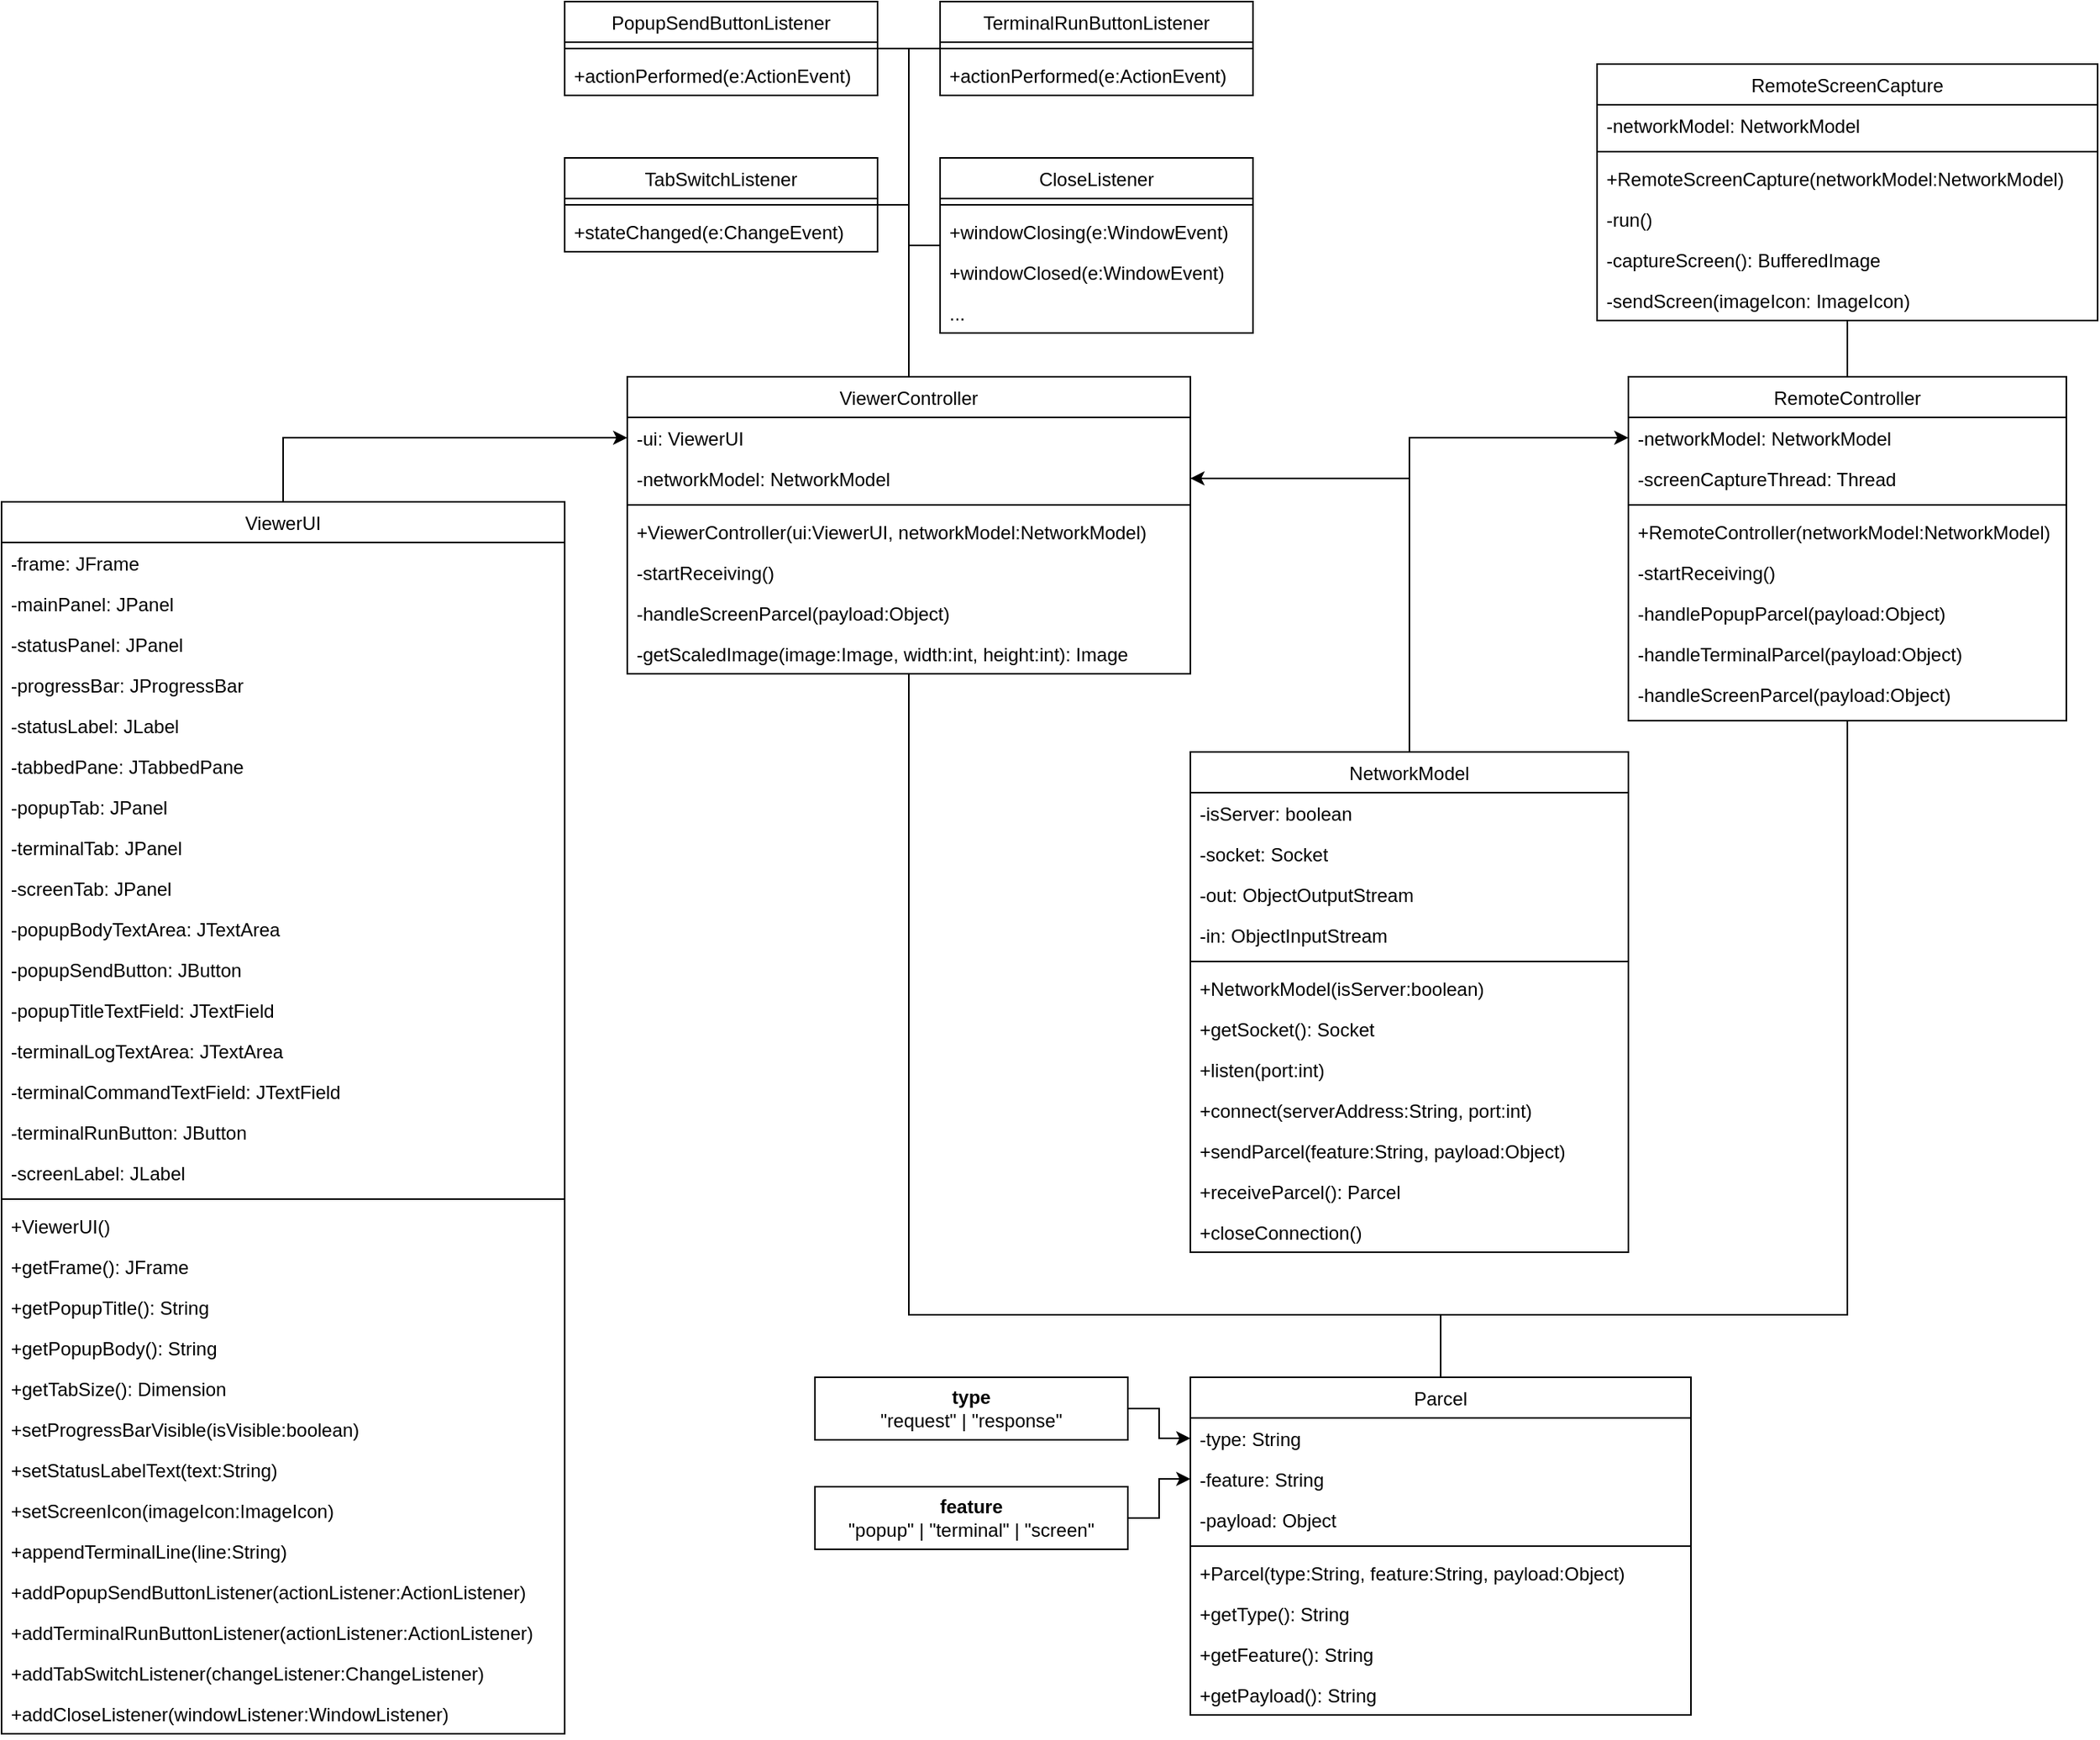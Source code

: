 <mxfile version="14.6.9" type="github">
  <diagram id="C5RBs43oDa-KdzZeNtuy" name="Page-1">
    <mxGraphModel dx="2274" dy="1164" grid="1" gridSize="10" guides="1" tooltips="1" connect="1" arrows="1" fold="1" page="1" pageScale="1" pageWidth="827" pageHeight="1169" math="0" shadow="0">
      <root>
        <mxCell id="WIyWlLk6GJQsqaUBKTNV-0" />
        <mxCell id="WIyWlLk6GJQsqaUBKTNV-1" parent="WIyWlLk6GJQsqaUBKTNV-0" />
        <mxCell id="zkfFHV4jXpPFQw0GAbJ--6" value="ViewerController" style="swimlane;fontStyle=0;align=center;verticalAlign=top;childLayout=stackLayout;horizontal=1;startSize=26;horizontalStack=0;resizeParent=1;resizeLast=0;collapsible=1;marginBottom=0;rounded=0;shadow=0;strokeWidth=1;" parent="WIyWlLk6GJQsqaUBKTNV-1" vertex="1">
          <mxGeometry x="560" y="280" width="360" height="190" as="geometry">
            <mxRectangle x="130" y="380" width="160" height="26" as="alternateBounds" />
          </mxGeometry>
        </mxCell>
        <mxCell id="zkfFHV4jXpPFQw0GAbJ--7" value="-ui: ViewerUI" style="text;align=left;verticalAlign=top;spacingLeft=4;spacingRight=4;overflow=hidden;rotatable=0;points=[[0,0.5],[1,0.5]];portConstraint=eastwest;" parent="zkfFHV4jXpPFQw0GAbJ--6" vertex="1">
          <mxGeometry y="26" width="360" height="26" as="geometry" />
        </mxCell>
        <mxCell id="dNCoPpljspCmO0jirHVW-16" value="-networkModel: NetworkModel" style="text;align=left;verticalAlign=top;spacingLeft=4;spacingRight=4;overflow=hidden;rotatable=0;points=[[0,0.5],[1,0.5]];portConstraint=eastwest;rounded=0;shadow=0;html=0;" vertex="1" parent="zkfFHV4jXpPFQw0GAbJ--6">
          <mxGeometry y="52" width="360" height="26" as="geometry" />
        </mxCell>
        <mxCell id="zkfFHV4jXpPFQw0GAbJ--9" value="" style="line;html=1;strokeWidth=1;align=left;verticalAlign=middle;spacingTop=-1;spacingLeft=3;spacingRight=3;rotatable=0;labelPosition=right;points=[];portConstraint=eastwest;" parent="zkfFHV4jXpPFQw0GAbJ--6" vertex="1">
          <mxGeometry y="78" width="360" height="8" as="geometry" />
        </mxCell>
        <mxCell id="zkfFHV4jXpPFQw0GAbJ--11" value="+ViewerController(ui:ViewerUI, networkModel:NetworkModel)" style="text;align=left;verticalAlign=top;spacingLeft=4;spacingRight=4;overflow=hidden;rotatable=0;points=[[0,0.5],[1,0.5]];portConstraint=eastwest;" parent="zkfFHV4jXpPFQw0GAbJ--6" vertex="1">
          <mxGeometry y="86" width="360" height="26" as="geometry" />
        </mxCell>
        <mxCell id="dNCoPpljspCmO0jirHVW-17" value="-startReceiving()" style="text;align=left;verticalAlign=top;spacingLeft=4;spacingRight=4;overflow=hidden;rotatable=0;points=[[0,0.5],[1,0.5]];portConstraint=eastwest;" vertex="1" parent="zkfFHV4jXpPFQw0GAbJ--6">
          <mxGeometry y="112" width="360" height="26" as="geometry" />
        </mxCell>
        <mxCell id="dNCoPpljspCmO0jirHVW-20" value="-handleScreenParcel(payload:Object)" style="text;align=left;verticalAlign=top;spacingLeft=4;spacingRight=4;overflow=hidden;rotatable=0;points=[[0,0.5],[1,0.5]];portConstraint=eastwest;" vertex="1" parent="zkfFHV4jXpPFQw0GAbJ--6">
          <mxGeometry y="138" width="360" height="26" as="geometry" />
        </mxCell>
        <mxCell id="dNCoPpljspCmO0jirHVW-21" value="-getScaledImage(image:Image, width:int, height:int): Image" style="text;align=left;verticalAlign=top;spacingLeft=4;spacingRight=4;overflow=hidden;rotatable=0;points=[[0,0.5],[1,0.5]];portConstraint=eastwest;" vertex="1" parent="zkfFHV4jXpPFQw0GAbJ--6">
          <mxGeometry y="164" width="360" height="26" as="geometry" />
        </mxCell>
        <mxCell id="RxWASmUCeRKM9Ejxi1X4-29" style="edgeStyle=orthogonalEdgeStyle;rounded=0;orthogonalLoop=1;jettySize=auto;html=1;" parent="WIyWlLk6GJQsqaUBKTNV-1" source="zkfFHV4jXpPFQw0GAbJ--13" target="zkfFHV4jXpPFQw0GAbJ--7" edge="1">
          <mxGeometry relative="1" as="geometry" />
        </mxCell>
        <mxCell id="zkfFHV4jXpPFQw0GAbJ--13" value="ViewerUI" style="swimlane;fontStyle=0;align=center;verticalAlign=top;childLayout=stackLayout;horizontal=1;startSize=26;horizontalStack=0;resizeParent=1;resizeLast=0;collapsible=1;marginBottom=0;rounded=0;shadow=0;strokeWidth=1;" parent="WIyWlLk6GJQsqaUBKTNV-1" vertex="1">
          <mxGeometry x="160" y="360" width="360" height="788" as="geometry">
            <mxRectangle x="340" y="380" width="170" height="26" as="alternateBounds" />
          </mxGeometry>
        </mxCell>
        <mxCell id="zkfFHV4jXpPFQw0GAbJ--14" value="-frame: JFrame" style="text;align=left;verticalAlign=top;spacingLeft=4;spacingRight=4;overflow=hidden;rotatable=0;points=[[0,0.5],[1,0.5]];portConstraint=eastwest;" parent="zkfFHV4jXpPFQw0GAbJ--13" vertex="1">
          <mxGeometry y="26" width="360" height="26" as="geometry" />
        </mxCell>
        <mxCell id="dNCoPpljspCmO0jirHVW-43" value="-mainPanel: JPanel" style="text;align=left;verticalAlign=top;spacingLeft=4;spacingRight=4;overflow=hidden;rotatable=0;points=[[0,0.5],[1,0.5]];portConstraint=eastwest;" vertex="1" parent="zkfFHV4jXpPFQw0GAbJ--13">
          <mxGeometry y="52" width="360" height="26" as="geometry" />
        </mxCell>
        <mxCell id="dNCoPpljspCmO0jirHVW-44" value="-statusPanel: JPanel" style="text;align=left;verticalAlign=top;spacingLeft=4;spacingRight=4;overflow=hidden;rotatable=0;points=[[0,0.5],[1,0.5]];portConstraint=eastwest;" vertex="1" parent="zkfFHV4jXpPFQw0GAbJ--13">
          <mxGeometry y="78" width="360" height="26" as="geometry" />
        </mxCell>
        <mxCell id="dNCoPpljspCmO0jirHVW-47" value="-progressBar: JProgressBar" style="text;align=left;verticalAlign=top;spacingLeft=4;spacingRight=4;overflow=hidden;rotatable=0;points=[[0,0.5],[1,0.5]];portConstraint=eastwest;" vertex="1" parent="zkfFHV4jXpPFQw0GAbJ--13">
          <mxGeometry y="104" width="360" height="26" as="geometry" />
        </mxCell>
        <mxCell id="dNCoPpljspCmO0jirHVW-48" value="-statusLabel: JLabel" style="text;align=left;verticalAlign=top;spacingLeft=4;spacingRight=4;overflow=hidden;rotatable=0;points=[[0,0.5],[1,0.5]];portConstraint=eastwest;" vertex="1" parent="zkfFHV4jXpPFQw0GAbJ--13">
          <mxGeometry y="130" width="360" height="26" as="geometry" />
        </mxCell>
        <mxCell id="dNCoPpljspCmO0jirHVW-49" value="-tabbedPane: JTabbedPane" style="text;align=left;verticalAlign=top;spacingLeft=4;spacingRight=4;overflow=hidden;rotatable=0;points=[[0,0.5],[1,0.5]];portConstraint=eastwest;" vertex="1" parent="zkfFHV4jXpPFQw0GAbJ--13">
          <mxGeometry y="156" width="360" height="26" as="geometry" />
        </mxCell>
        <mxCell id="dNCoPpljspCmO0jirHVW-50" value="-popupTab: JPanel" style="text;align=left;verticalAlign=top;spacingLeft=4;spacingRight=4;overflow=hidden;rotatable=0;points=[[0,0.5],[1,0.5]];portConstraint=eastwest;" vertex="1" parent="zkfFHV4jXpPFQw0GAbJ--13">
          <mxGeometry y="182" width="360" height="26" as="geometry" />
        </mxCell>
        <mxCell id="dNCoPpljspCmO0jirHVW-51" value="-terminalTab: JPanel" style="text;align=left;verticalAlign=top;spacingLeft=4;spacingRight=4;overflow=hidden;rotatable=0;points=[[0,0.5],[1,0.5]];portConstraint=eastwest;" vertex="1" parent="zkfFHV4jXpPFQw0GAbJ--13">
          <mxGeometry y="208" width="360" height="26" as="geometry" />
        </mxCell>
        <mxCell id="dNCoPpljspCmO0jirHVW-52" value="-screenTab: JPanel" style="text;align=left;verticalAlign=top;spacingLeft=4;spacingRight=4;overflow=hidden;rotatable=0;points=[[0,0.5],[1,0.5]];portConstraint=eastwest;" vertex="1" parent="zkfFHV4jXpPFQw0GAbJ--13">
          <mxGeometry y="234" width="360" height="26" as="geometry" />
        </mxCell>
        <mxCell id="dNCoPpljspCmO0jirHVW-53" value="-popupBodyTextArea: JTextArea" style="text;align=left;verticalAlign=top;spacingLeft=4;spacingRight=4;overflow=hidden;rotatable=0;points=[[0,0.5],[1,0.5]];portConstraint=eastwest;" vertex="1" parent="zkfFHV4jXpPFQw0GAbJ--13">
          <mxGeometry y="260" width="360" height="26" as="geometry" />
        </mxCell>
        <mxCell id="dNCoPpljspCmO0jirHVW-54" value="-popupSendButton: JButton" style="text;align=left;verticalAlign=top;spacingLeft=4;spacingRight=4;overflow=hidden;rotatable=0;points=[[0,0.5],[1,0.5]];portConstraint=eastwest;" vertex="1" parent="zkfFHV4jXpPFQw0GAbJ--13">
          <mxGeometry y="286" width="360" height="26" as="geometry" />
        </mxCell>
        <mxCell id="dNCoPpljspCmO0jirHVW-55" value="-popupTitleTextField: JTextField" style="text;align=left;verticalAlign=top;spacingLeft=4;spacingRight=4;overflow=hidden;rotatable=0;points=[[0,0.5],[1,0.5]];portConstraint=eastwest;" vertex="1" parent="zkfFHV4jXpPFQw0GAbJ--13">
          <mxGeometry y="312" width="360" height="26" as="geometry" />
        </mxCell>
        <mxCell id="dNCoPpljspCmO0jirHVW-56" value="-terminalLogTextArea: JTextArea" style="text;align=left;verticalAlign=top;spacingLeft=4;spacingRight=4;overflow=hidden;rotatable=0;points=[[0,0.5],[1,0.5]];portConstraint=eastwest;" vertex="1" parent="zkfFHV4jXpPFQw0GAbJ--13">
          <mxGeometry y="338" width="360" height="26" as="geometry" />
        </mxCell>
        <mxCell id="dNCoPpljspCmO0jirHVW-57" value="-terminalCommandTextField: JTextField" style="text;align=left;verticalAlign=top;spacingLeft=4;spacingRight=4;overflow=hidden;rotatable=0;points=[[0,0.5],[1,0.5]];portConstraint=eastwest;" vertex="1" parent="zkfFHV4jXpPFQw0GAbJ--13">
          <mxGeometry y="364" width="360" height="26" as="geometry" />
        </mxCell>
        <mxCell id="dNCoPpljspCmO0jirHVW-58" value="-terminalRunButton: JButton" style="text;align=left;verticalAlign=top;spacingLeft=4;spacingRight=4;overflow=hidden;rotatable=0;points=[[0,0.5],[1,0.5]];portConstraint=eastwest;" vertex="1" parent="zkfFHV4jXpPFQw0GAbJ--13">
          <mxGeometry y="390" width="360" height="26" as="geometry" />
        </mxCell>
        <mxCell id="dNCoPpljspCmO0jirHVW-59" value="-screenLabel: JLabel" style="text;align=left;verticalAlign=top;spacingLeft=4;spacingRight=4;overflow=hidden;rotatable=0;points=[[0,0.5],[1,0.5]];portConstraint=eastwest;" vertex="1" parent="zkfFHV4jXpPFQw0GAbJ--13">
          <mxGeometry y="416" width="360" height="26" as="geometry" />
        </mxCell>
        <mxCell id="zkfFHV4jXpPFQw0GAbJ--15" value="" style="line;html=1;strokeWidth=1;align=left;verticalAlign=middle;spacingTop=-1;spacingLeft=3;spacingRight=3;rotatable=0;labelPosition=right;points=[];portConstraint=eastwest;" parent="zkfFHV4jXpPFQw0GAbJ--13" vertex="1">
          <mxGeometry y="442" width="360" height="8" as="geometry" />
        </mxCell>
        <mxCell id="J8ovxvEvitUQPgTQ0-LW-12" value="+ViewerUI()" style="text;align=left;verticalAlign=top;spacingLeft=4;spacingRight=4;overflow=hidden;rotatable=0;points=[[0,0.5],[1,0.5]];portConstraint=eastwest;" parent="zkfFHV4jXpPFQw0GAbJ--13" vertex="1">
          <mxGeometry y="450" width="360" height="26" as="geometry" />
        </mxCell>
        <mxCell id="dNCoPpljspCmO0jirHVW-60" value="+getFrame(): JFrame" style="text;align=left;verticalAlign=top;spacingLeft=4;spacingRight=4;overflow=hidden;rotatable=0;points=[[0,0.5],[1,0.5]];portConstraint=eastwest;" vertex="1" parent="zkfFHV4jXpPFQw0GAbJ--13">
          <mxGeometry y="476" width="360" height="26" as="geometry" />
        </mxCell>
        <mxCell id="dNCoPpljspCmO0jirHVW-61" value="+getPopupTitle(): String" style="text;align=left;verticalAlign=top;spacingLeft=4;spacingRight=4;overflow=hidden;rotatable=0;points=[[0,0.5],[1,0.5]];portConstraint=eastwest;" vertex="1" parent="zkfFHV4jXpPFQw0GAbJ--13">
          <mxGeometry y="502" width="360" height="26" as="geometry" />
        </mxCell>
        <mxCell id="dNCoPpljspCmO0jirHVW-62" value="+getPopupBody(): String" style="text;align=left;verticalAlign=top;spacingLeft=4;spacingRight=4;overflow=hidden;rotatable=0;points=[[0,0.5],[1,0.5]];portConstraint=eastwest;" vertex="1" parent="zkfFHV4jXpPFQw0GAbJ--13">
          <mxGeometry y="528" width="360" height="26" as="geometry" />
        </mxCell>
        <mxCell id="dNCoPpljspCmO0jirHVW-63" value="+getTabSize(): Dimension" style="text;align=left;verticalAlign=top;spacingLeft=4;spacingRight=4;overflow=hidden;rotatable=0;points=[[0,0.5],[1,0.5]];portConstraint=eastwest;" vertex="1" parent="zkfFHV4jXpPFQw0GAbJ--13">
          <mxGeometry y="554" width="360" height="26" as="geometry" />
        </mxCell>
        <mxCell id="dNCoPpljspCmO0jirHVW-64" value="+setProgressBarVisible(isVisible:boolean)" style="text;align=left;verticalAlign=top;spacingLeft=4;spacingRight=4;overflow=hidden;rotatable=0;points=[[0,0.5],[1,0.5]];portConstraint=eastwest;" vertex="1" parent="zkfFHV4jXpPFQw0GAbJ--13">
          <mxGeometry y="580" width="360" height="26" as="geometry" />
        </mxCell>
        <mxCell id="dNCoPpljspCmO0jirHVW-65" value="+setStatusLabelText(text:String)" style="text;align=left;verticalAlign=top;spacingLeft=4;spacingRight=4;overflow=hidden;rotatable=0;points=[[0,0.5],[1,0.5]];portConstraint=eastwest;" vertex="1" parent="zkfFHV4jXpPFQw0GAbJ--13">
          <mxGeometry y="606" width="360" height="26" as="geometry" />
        </mxCell>
        <mxCell id="dNCoPpljspCmO0jirHVW-66" value="+setScreenIcon(imageIcon:ImageIcon)" style="text;align=left;verticalAlign=top;spacingLeft=4;spacingRight=4;overflow=hidden;rotatable=0;points=[[0,0.5],[1,0.5]];portConstraint=eastwest;" vertex="1" parent="zkfFHV4jXpPFQw0GAbJ--13">
          <mxGeometry y="632" width="360" height="26" as="geometry" />
        </mxCell>
        <mxCell id="dNCoPpljspCmO0jirHVW-67" value="+appendTerminalLine(line:String)" style="text;align=left;verticalAlign=top;spacingLeft=4;spacingRight=4;overflow=hidden;rotatable=0;points=[[0,0.5],[1,0.5]];portConstraint=eastwest;" vertex="1" parent="zkfFHV4jXpPFQw0GAbJ--13">
          <mxGeometry y="658" width="360" height="26" as="geometry" />
        </mxCell>
        <mxCell id="dNCoPpljspCmO0jirHVW-68" value="+addPopupSendButtonListener(actionListener:ActionListener)" style="text;align=left;verticalAlign=top;spacingLeft=4;spacingRight=4;overflow=hidden;rotatable=0;points=[[0,0.5],[1,0.5]];portConstraint=eastwest;" vertex="1" parent="zkfFHV4jXpPFQw0GAbJ--13">
          <mxGeometry y="684" width="360" height="26" as="geometry" />
        </mxCell>
        <mxCell id="dNCoPpljspCmO0jirHVW-69" value="+addTerminalRunButtonListener(actionListener:ActionListener)" style="text;align=left;verticalAlign=top;spacingLeft=4;spacingRight=4;overflow=hidden;rotatable=0;points=[[0,0.5],[1,0.5]];portConstraint=eastwest;" vertex="1" parent="zkfFHV4jXpPFQw0GAbJ--13">
          <mxGeometry y="710" width="360" height="26" as="geometry" />
        </mxCell>
        <mxCell id="dNCoPpljspCmO0jirHVW-70" value="+addTabSwitchListener(changeListener:ChangeListener)" style="text;align=left;verticalAlign=top;spacingLeft=4;spacingRight=4;overflow=hidden;rotatable=0;points=[[0,0.5],[1,0.5]];portConstraint=eastwest;" vertex="1" parent="zkfFHV4jXpPFQw0GAbJ--13">
          <mxGeometry y="736" width="360" height="26" as="geometry" />
        </mxCell>
        <mxCell id="dNCoPpljspCmO0jirHVW-71" value="+addCloseListener(windowListener:WindowListener)" style="text;align=left;verticalAlign=top;spacingLeft=4;spacingRight=4;overflow=hidden;rotatable=0;points=[[0,0.5],[1,0.5]];portConstraint=eastwest;" vertex="1" parent="zkfFHV4jXpPFQw0GAbJ--13">
          <mxGeometry y="762" width="360" height="26" as="geometry" />
        </mxCell>
        <mxCell id="RxWASmUCeRKM9Ejxi1X4-30" style="edgeStyle=orthogonalEdgeStyle;rounded=0;orthogonalLoop=1;jettySize=auto;html=1;" parent="WIyWlLk6GJQsqaUBKTNV-1" source="J8ovxvEvitUQPgTQ0-LW-0" target="dNCoPpljspCmO0jirHVW-16" edge="1">
          <mxGeometry relative="1" as="geometry">
            <mxPoint x="800" y="371" as="targetPoint" />
          </mxGeometry>
        </mxCell>
        <mxCell id="dNCoPpljspCmO0jirHVW-76" style="edgeStyle=orthogonalEdgeStyle;rounded=0;orthogonalLoop=1;jettySize=auto;html=1;endArrow=classic;endFill=1;" edge="1" parent="WIyWlLk6GJQsqaUBKTNV-1" source="J8ovxvEvitUQPgTQ0-LW-0" target="RxWASmUCeRKM9Ejxi1X4-11">
          <mxGeometry relative="1" as="geometry" />
        </mxCell>
        <mxCell id="J8ovxvEvitUQPgTQ0-LW-0" value="NetworkModel" style="swimlane;fontStyle=0;align=center;verticalAlign=top;childLayout=stackLayout;horizontal=1;startSize=26;horizontalStack=0;resizeParent=1;resizeLast=0;collapsible=1;marginBottom=0;rounded=0;shadow=0;strokeWidth=1;" parent="WIyWlLk6GJQsqaUBKTNV-1" vertex="1">
          <mxGeometry x="920" y="520" width="280" height="320" as="geometry">
            <mxRectangle x="130" y="380" width="160" height="26" as="alternateBounds" />
          </mxGeometry>
        </mxCell>
        <mxCell id="dNCoPpljspCmO0jirHVW-0" value="-isServer: boolean" style="text;align=left;verticalAlign=top;spacingLeft=4;spacingRight=4;overflow=hidden;rotatable=0;points=[[0,0.5],[1,0.5]];portConstraint=eastwest;rounded=0;shadow=0;html=0;" vertex="1" parent="J8ovxvEvitUQPgTQ0-LW-0">
          <mxGeometry y="26" width="280" height="26" as="geometry" />
        </mxCell>
        <mxCell id="RxWASmUCeRKM9Ejxi1X4-14" value="-socket: Socket" style="text;align=left;verticalAlign=top;spacingLeft=4;spacingRight=4;overflow=hidden;rotatable=0;points=[[0,0.5],[1,0.5]];portConstraint=eastwest;rounded=0;shadow=0;html=0;" parent="J8ovxvEvitUQPgTQ0-LW-0" vertex="1">
          <mxGeometry y="52" width="280" height="26" as="geometry" />
        </mxCell>
        <mxCell id="dNCoPpljspCmO0jirHVW-1" value="-out: ObjectOutputStream" style="text;align=left;verticalAlign=top;spacingLeft=4;spacingRight=4;overflow=hidden;rotatable=0;points=[[0,0.5],[1,0.5]];portConstraint=eastwest;rounded=0;shadow=0;html=0;" vertex="1" parent="J8ovxvEvitUQPgTQ0-LW-0">
          <mxGeometry y="78" width="280" height="26" as="geometry" />
        </mxCell>
        <mxCell id="dNCoPpljspCmO0jirHVW-2" value="-in: ObjectInputStream" style="text;align=left;verticalAlign=top;spacingLeft=4;spacingRight=4;overflow=hidden;rotatable=0;points=[[0,0.5],[1,0.5]];portConstraint=eastwest;rounded=0;shadow=0;html=0;" vertex="1" parent="J8ovxvEvitUQPgTQ0-LW-0">
          <mxGeometry y="104" width="280" height="26" as="geometry" />
        </mxCell>
        <mxCell id="J8ovxvEvitUQPgTQ0-LW-3" value="" style="line;html=1;strokeWidth=1;align=left;verticalAlign=middle;spacingTop=-1;spacingLeft=3;spacingRight=3;rotatable=0;labelPosition=right;points=[];portConstraint=eastwest;" parent="J8ovxvEvitUQPgTQ0-LW-0" vertex="1">
          <mxGeometry y="130" width="280" height="8" as="geometry" />
        </mxCell>
        <mxCell id="J8ovxvEvitUQPgTQ0-LW-4" value="+NetworkModel(isServer:boolean)" style="text;align=left;verticalAlign=top;spacingLeft=4;spacingRight=4;overflow=hidden;rotatable=0;points=[[0,0.5],[1,0.5]];portConstraint=eastwest;" parent="J8ovxvEvitUQPgTQ0-LW-0" vertex="1">
          <mxGeometry y="138" width="280" height="26" as="geometry" />
        </mxCell>
        <mxCell id="dNCoPpljspCmO0jirHVW-39" value="+getSocket(): Socket" style="text;align=left;verticalAlign=top;spacingLeft=4;spacingRight=4;overflow=hidden;rotatable=0;points=[[0,0.5],[1,0.5]];portConstraint=eastwest;" vertex="1" parent="J8ovxvEvitUQPgTQ0-LW-0">
          <mxGeometry y="164" width="280" height="26" as="geometry" />
        </mxCell>
        <mxCell id="dNCoPpljspCmO0jirHVW-3" value="+listen(port:int)" style="text;align=left;verticalAlign=top;spacingLeft=4;spacingRight=4;overflow=hidden;rotatable=0;points=[[0,0.5],[1,0.5]];portConstraint=eastwest;" vertex="1" parent="J8ovxvEvitUQPgTQ0-LW-0">
          <mxGeometry y="190" width="280" height="26" as="geometry" />
        </mxCell>
        <mxCell id="dNCoPpljspCmO0jirHVW-4" value="+connect(serverAddress:String, port:int)" style="text;align=left;verticalAlign=top;spacingLeft=4;spacingRight=4;overflow=hidden;rotatable=0;points=[[0,0.5],[1,0.5]];portConstraint=eastwest;" vertex="1" parent="J8ovxvEvitUQPgTQ0-LW-0">
          <mxGeometry y="216" width="280" height="26" as="geometry" />
        </mxCell>
        <mxCell id="dNCoPpljspCmO0jirHVW-5" value="+sendParcel(feature:String, payload:Object)" style="text;align=left;verticalAlign=top;spacingLeft=4;spacingRight=4;overflow=hidden;rotatable=0;points=[[0,0.5],[1,0.5]];portConstraint=eastwest;" vertex="1" parent="J8ovxvEvitUQPgTQ0-LW-0">
          <mxGeometry y="242" width="280" height="26" as="geometry" />
        </mxCell>
        <mxCell id="dNCoPpljspCmO0jirHVW-6" value="+receiveParcel(): Parcel" style="text;align=left;verticalAlign=top;spacingLeft=4;spacingRight=4;overflow=hidden;rotatable=0;points=[[0,0.5],[1,0.5]];portConstraint=eastwest;" vertex="1" parent="J8ovxvEvitUQPgTQ0-LW-0">
          <mxGeometry y="268" width="280" height="26" as="geometry" />
        </mxCell>
        <mxCell id="dNCoPpljspCmO0jirHVW-7" value="+closeConnection()" style="text;align=left;verticalAlign=top;spacingLeft=4;spacingRight=4;overflow=hidden;rotatable=0;points=[[0,0.5],[1,0.5]];portConstraint=eastwest;" vertex="1" parent="J8ovxvEvitUQPgTQ0-LW-0">
          <mxGeometry y="294" width="280" height="26" as="geometry" />
        </mxCell>
        <mxCell id="dNCoPpljspCmO0jirHVW-78" style="edgeStyle=orthogonalEdgeStyle;rounded=0;orthogonalLoop=1;jettySize=auto;html=1;endArrow=none;endFill=0;" edge="1" parent="WIyWlLk6GJQsqaUBKTNV-1" source="J8ovxvEvitUQPgTQ0-LW-5" target="zkfFHV4jXpPFQw0GAbJ--6">
          <mxGeometry relative="1" as="geometry">
            <Array as="points">
              <mxPoint x="1080" y="880" />
              <mxPoint x="740" y="880" />
            </Array>
          </mxGeometry>
        </mxCell>
        <mxCell id="dNCoPpljspCmO0jirHVW-79" style="edgeStyle=orthogonalEdgeStyle;rounded=0;orthogonalLoop=1;jettySize=auto;html=1;endArrow=none;endFill=0;" edge="1" parent="WIyWlLk6GJQsqaUBKTNV-1" source="J8ovxvEvitUQPgTQ0-LW-5" target="RxWASmUCeRKM9Ejxi1X4-9">
          <mxGeometry relative="1" as="geometry">
            <Array as="points">
              <mxPoint x="1080" y="880" />
              <mxPoint x="1340" y="880" />
            </Array>
          </mxGeometry>
        </mxCell>
        <mxCell id="J8ovxvEvitUQPgTQ0-LW-5" value="Parcel" style="swimlane;fontStyle=0;align=center;verticalAlign=top;childLayout=stackLayout;horizontal=1;startSize=26;horizontalStack=0;resizeParent=1;resizeLast=0;collapsible=1;marginBottom=0;rounded=0;shadow=0;strokeWidth=1;" parent="WIyWlLk6GJQsqaUBKTNV-1" vertex="1">
          <mxGeometry x="920" y="920" width="320" height="216" as="geometry">
            <mxRectangle x="130" y="380" width="160" height="26" as="alternateBounds" />
          </mxGeometry>
        </mxCell>
        <mxCell id="RxWASmUCeRKM9Ejxi1X4-0" value="-type: String" style="text;align=left;verticalAlign=top;spacingLeft=4;spacingRight=4;overflow=hidden;rotatable=0;points=[[0,0.5],[1,0.5]];portConstraint=eastwest;" parent="J8ovxvEvitUQPgTQ0-LW-5" vertex="1">
          <mxGeometry y="26" width="320" height="26" as="geometry" />
        </mxCell>
        <mxCell id="J8ovxvEvitUQPgTQ0-LW-6" value="-feature: String" style="text;align=left;verticalAlign=top;spacingLeft=4;spacingRight=4;overflow=hidden;rotatable=0;points=[[0,0.5],[1,0.5]];portConstraint=eastwest;" parent="J8ovxvEvitUQPgTQ0-LW-5" vertex="1">
          <mxGeometry y="52" width="320" height="26" as="geometry" />
        </mxCell>
        <mxCell id="J8ovxvEvitUQPgTQ0-LW-7" value="-payload: Object" style="text;align=left;verticalAlign=top;spacingLeft=4;spacingRight=4;overflow=hidden;rotatable=0;points=[[0,0.5],[1,0.5]];portConstraint=eastwest;rounded=0;shadow=0;html=0;" parent="J8ovxvEvitUQPgTQ0-LW-5" vertex="1">
          <mxGeometry y="78" width="320" height="26" as="geometry" />
        </mxCell>
        <mxCell id="J8ovxvEvitUQPgTQ0-LW-8" value="" style="line;html=1;strokeWidth=1;align=left;verticalAlign=middle;spacingTop=-1;spacingLeft=3;spacingRight=3;rotatable=0;labelPosition=right;points=[];portConstraint=eastwest;" parent="J8ovxvEvitUQPgTQ0-LW-5" vertex="1">
          <mxGeometry y="104" width="320" height="8" as="geometry" />
        </mxCell>
        <mxCell id="J8ovxvEvitUQPgTQ0-LW-9" value="+Parcel(type:String, feature:String, payload:Object)" style="text;align=left;verticalAlign=top;spacingLeft=4;spacingRight=4;overflow=hidden;rotatable=0;points=[[0,0.5],[1,0.5]];portConstraint=eastwest;" parent="J8ovxvEvitUQPgTQ0-LW-5" vertex="1">
          <mxGeometry y="112" width="320" height="26" as="geometry" />
        </mxCell>
        <mxCell id="dNCoPpljspCmO0jirHVW-40" value="+getType(): String" style="text;align=left;verticalAlign=top;spacingLeft=4;spacingRight=4;overflow=hidden;rotatable=0;points=[[0,0.5],[1,0.5]];portConstraint=eastwest;" vertex="1" parent="J8ovxvEvitUQPgTQ0-LW-5">
          <mxGeometry y="138" width="320" height="26" as="geometry" />
        </mxCell>
        <mxCell id="dNCoPpljspCmO0jirHVW-41" value="+getFeature(): String" style="text;align=left;verticalAlign=top;spacingLeft=4;spacingRight=4;overflow=hidden;rotatable=0;points=[[0,0.5],[1,0.5]];portConstraint=eastwest;" vertex="1" parent="J8ovxvEvitUQPgTQ0-LW-5">
          <mxGeometry y="164" width="320" height="26" as="geometry" />
        </mxCell>
        <mxCell id="dNCoPpljspCmO0jirHVW-42" value="+getPayload(): String" style="text;align=left;verticalAlign=top;spacingLeft=4;spacingRight=4;overflow=hidden;rotatable=0;points=[[0,0.5],[1,0.5]];portConstraint=eastwest;" vertex="1" parent="J8ovxvEvitUQPgTQ0-LW-5">
          <mxGeometry y="190" width="320" height="26" as="geometry" />
        </mxCell>
        <mxCell id="RxWASmUCeRKM9Ejxi1X4-6" style="edgeStyle=orthogonalEdgeStyle;rounded=0;orthogonalLoop=1;jettySize=auto;html=1;" parent="WIyWlLk6GJQsqaUBKTNV-1" source="RxWASmUCeRKM9Ejxi1X4-5" target="RxWASmUCeRKM9Ejxi1X4-0" edge="1">
          <mxGeometry relative="1" as="geometry" />
        </mxCell>
        <mxCell id="RxWASmUCeRKM9Ejxi1X4-5" value="&lt;b&gt;type&lt;/b&gt;&lt;br&gt;&lt;span&gt;&quot;request&quot; | &quot;response&quot;&lt;/span&gt;" style="rounded=0;whiteSpace=wrap;html=1;" parent="WIyWlLk6GJQsqaUBKTNV-1" vertex="1">
          <mxGeometry x="680" y="920" width="200" height="40" as="geometry" />
        </mxCell>
        <mxCell id="RxWASmUCeRKM9Ejxi1X4-8" style="edgeStyle=orthogonalEdgeStyle;rounded=0;orthogonalLoop=1;jettySize=auto;html=1;" parent="WIyWlLk6GJQsqaUBKTNV-1" source="RxWASmUCeRKM9Ejxi1X4-7" target="J8ovxvEvitUQPgTQ0-LW-6" edge="1">
          <mxGeometry relative="1" as="geometry" />
        </mxCell>
        <mxCell id="RxWASmUCeRKM9Ejxi1X4-7" value="&lt;b&gt;feature&lt;/b&gt;&lt;br&gt;&quot;popup&quot; | &quot;terminal&quot; | &quot;screen&quot;" style="rounded=0;whiteSpace=wrap;html=1;" parent="WIyWlLk6GJQsqaUBKTNV-1" vertex="1">
          <mxGeometry x="680" y="990" width="200" height="40" as="geometry" />
        </mxCell>
        <mxCell id="RxWASmUCeRKM9Ejxi1X4-9" value="RemoteController" style="swimlane;fontStyle=0;align=center;verticalAlign=top;childLayout=stackLayout;horizontal=1;startSize=26;horizontalStack=0;resizeParent=1;resizeLast=0;collapsible=1;marginBottom=0;rounded=0;shadow=0;strokeWidth=1;" parent="WIyWlLk6GJQsqaUBKTNV-1" vertex="1">
          <mxGeometry x="1200" y="280" width="280" height="220" as="geometry">
            <mxRectangle x="130" y="380" width="160" height="26" as="alternateBounds" />
          </mxGeometry>
        </mxCell>
        <mxCell id="RxWASmUCeRKM9Ejxi1X4-11" value="-networkModel: NetworkModel" style="text;align=left;verticalAlign=top;spacingLeft=4;spacingRight=4;overflow=hidden;rotatable=0;points=[[0,0.5],[1,0.5]];portConstraint=eastwest;rounded=0;shadow=0;html=0;" parent="RxWASmUCeRKM9Ejxi1X4-9" vertex="1">
          <mxGeometry y="26" width="280" height="26" as="geometry" />
        </mxCell>
        <mxCell id="RxWASmUCeRKM9Ejxi1X4-10" value="-screenCaptureThread: Thread" style="text;align=left;verticalAlign=top;spacingLeft=4;spacingRight=4;overflow=hidden;rotatable=0;points=[[0,0.5],[1,0.5]];portConstraint=eastwest;" parent="RxWASmUCeRKM9Ejxi1X4-9" vertex="1">
          <mxGeometry y="52" width="280" height="26" as="geometry" />
        </mxCell>
        <mxCell id="RxWASmUCeRKM9Ejxi1X4-12" value="" style="line;html=1;strokeWidth=1;align=left;verticalAlign=middle;spacingTop=-1;spacingLeft=3;spacingRight=3;rotatable=0;labelPosition=right;points=[];portConstraint=eastwest;" parent="RxWASmUCeRKM9Ejxi1X4-9" vertex="1">
          <mxGeometry y="78" width="280" height="8" as="geometry" />
        </mxCell>
        <mxCell id="RxWASmUCeRKM9Ejxi1X4-13" value="+RemoteController(networkModel:NetworkModel)" style="text;align=left;verticalAlign=top;spacingLeft=4;spacingRight=4;overflow=hidden;rotatable=0;points=[[0,0.5],[1,0.5]];portConstraint=eastwest;" parent="RxWASmUCeRKM9Ejxi1X4-9" vertex="1">
          <mxGeometry y="86" width="280" height="26" as="geometry" />
        </mxCell>
        <mxCell id="dNCoPpljspCmO0jirHVW-8" value="-startReceiving()" style="text;align=left;verticalAlign=top;spacingLeft=4;spacingRight=4;overflow=hidden;rotatable=0;points=[[0,0.5],[1,0.5]];portConstraint=eastwest;" vertex="1" parent="RxWASmUCeRKM9Ejxi1X4-9">
          <mxGeometry y="112" width="280" height="26" as="geometry" />
        </mxCell>
        <mxCell id="dNCoPpljspCmO0jirHVW-9" value="-handlePopupParcel(payload:Object)" style="text;align=left;verticalAlign=top;spacingLeft=4;spacingRight=4;overflow=hidden;rotatable=0;points=[[0,0.5],[1,0.5]];portConstraint=eastwest;" vertex="1" parent="RxWASmUCeRKM9Ejxi1X4-9">
          <mxGeometry y="138" width="280" height="26" as="geometry" />
        </mxCell>
        <mxCell id="dNCoPpljspCmO0jirHVW-10" value="-handleTerminalParcel(payload:Object)" style="text;align=left;verticalAlign=top;spacingLeft=4;spacingRight=4;overflow=hidden;rotatable=0;points=[[0,0.5],[1,0.5]];portConstraint=eastwest;" vertex="1" parent="RxWASmUCeRKM9Ejxi1X4-9">
          <mxGeometry y="164" width="280" height="26" as="geometry" />
        </mxCell>
        <mxCell id="dNCoPpljspCmO0jirHVW-11" value="-handleScreenParcel(payload:Object)" style="text;align=left;verticalAlign=top;spacingLeft=4;spacingRight=4;overflow=hidden;rotatable=0;points=[[0,0.5],[1,0.5]];portConstraint=eastwest;" vertex="1" parent="RxWASmUCeRKM9Ejxi1X4-9">
          <mxGeometry y="190" width="280" height="26" as="geometry" />
        </mxCell>
        <mxCell id="dNCoPpljspCmO0jirHVW-77" style="edgeStyle=orthogonalEdgeStyle;rounded=0;orthogonalLoop=1;jettySize=auto;html=1;endArrow=none;endFill=0;" edge="1" parent="WIyWlLk6GJQsqaUBKTNV-1" source="RxWASmUCeRKM9Ejxi1X4-23" target="RxWASmUCeRKM9Ejxi1X4-9">
          <mxGeometry relative="1" as="geometry" />
        </mxCell>
        <mxCell id="RxWASmUCeRKM9Ejxi1X4-23" value="RemoteScreenCapture" style="swimlane;fontStyle=0;align=center;verticalAlign=top;childLayout=stackLayout;horizontal=1;startSize=26;horizontalStack=0;resizeParent=1;resizeLast=0;collapsible=1;marginBottom=0;rounded=0;shadow=0;strokeWidth=1;" parent="WIyWlLk6GJQsqaUBKTNV-1" vertex="1">
          <mxGeometry x="1180" y="80" width="320" height="164" as="geometry">
            <mxRectangle x="340" y="380" width="170" height="26" as="alternateBounds" />
          </mxGeometry>
        </mxCell>
        <mxCell id="dNCoPpljspCmO0jirHVW-12" value="-networkModel: NetworkModel" style="text;align=left;verticalAlign=top;spacingLeft=4;spacingRight=4;overflow=hidden;rotatable=0;points=[[0,0.5],[1,0.5]];portConstraint=eastwest;rounded=0;shadow=0;html=0;" vertex="1" parent="RxWASmUCeRKM9Ejxi1X4-23">
          <mxGeometry y="26" width="320" height="26" as="geometry" />
        </mxCell>
        <mxCell id="RxWASmUCeRKM9Ejxi1X4-25" value="" style="line;html=1;strokeWidth=1;align=left;verticalAlign=middle;spacingTop=-1;spacingLeft=3;spacingRight=3;rotatable=0;labelPosition=right;points=[];portConstraint=eastwest;" parent="RxWASmUCeRKM9Ejxi1X4-23" vertex="1">
          <mxGeometry y="52" width="320" height="8" as="geometry" />
        </mxCell>
        <mxCell id="RxWASmUCeRKM9Ejxi1X4-26" value="+RemoteScreenCapture(networkModel:NetworkModel)" style="text;align=left;verticalAlign=top;spacingLeft=4;spacingRight=4;overflow=hidden;rotatable=0;points=[[0,0.5],[1,0.5]];portConstraint=eastwest;" parent="RxWASmUCeRKM9Ejxi1X4-23" vertex="1">
          <mxGeometry y="60" width="320" height="26" as="geometry" />
        </mxCell>
        <mxCell id="dNCoPpljspCmO0jirHVW-13" value="-run()" style="text;align=left;verticalAlign=top;spacingLeft=4;spacingRight=4;overflow=hidden;rotatable=0;points=[[0,0.5],[1,0.5]];portConstraint=eastwest;" vertex="1" parent="RxWASmUCeRKM9Ejxi1X4-23">
          <mxGeometry y="86" width="320" height="26" as="geometry" />
        </mxCell>
        <mxCell id="dNCoPpljspCmO0jirHVW-14" value="-captureScreen(): BufferedImage" style="text;align=left;verticalAlign=top;spacingLeft=4;spacingRight=4;overflow=hidden;rotatable=0;points=[[0,0.5],[1,0.5]];portConstraint=eastwest;" vertex="1" parent="RxWASmUCeRKM9Ejxi1X4-23">
          <mxGeometry y="112" width="320" height="26" as="geometry" />
        </mxCell>
        <mxCell id="dNCoPpljspCmO0jirHVW-15" value="-sendScreen(imageIcon: ImageIcon)" style="text;align=left;verticalAlign=top;spacingLeft=4;spacingRight=4;overflow=hidden;rotatable=0;points=[[0,0.5],[1,0.5]];portConstraint=eastwest;" vertex="1" parent="RxWASmUCeRKM9Ejxi1X4-23">
          <mxGeometry y="138" width="320" height="26" as="geometry" />
        </mxCell>
        <mxCell id="dNCoPpljspCmO0jirHVW-72" style="edgeStyle=orthogonalEdgeStyle;rounded=0;orthogonalLoop=1;jettySize=auto;html=1;endArrow=none;endFill=0;" edge="1" parent="WIyWlLk6GJQsqaUBKTNV-1" source="dNCoPpljspCmO0jirHVW-24" target="zkfFHV4jXpPFQw0GAbJ--6">
          <mxGeometry relative="1" as="geometry">
            <Array as="points">
              <mxPoint x="740" y="70" />
            </Array>
          </mxGeometry>
        </mxCell>
        <mxCell id="dNCoPpljspCmO0jirHVW-24" value="PopupSendButtonListener" style="swimlane;fontStyle=0;align=center;verticalAlign=top;childLayout=stackLayout;horizontal=1;startSize=26;horizontalStack=0;resizeParent=1;resizeLast=0;collapsible=1;marginBottom=0;rounded=0;shadow=0;strokeWidth=1;" vertex="1" parent="WIyWlLk6GJQsqaUBKTNV-1">
          <mxGeometry x="520" y="40" width="200" height="60" as="geometry">
            <mxRectangle x="340" y="380" width="170" height="26" as="alternateBounds" />
          </mxGeometry>
        </mxCell>
        <mxCell id="dNCoPpljspCmO0jirHVW-26" value="" style="line;html=1;strokeWidth=1;align=left;verticalAlign=middle;spacingTop=-1;spacingLeft=3;spacingRight=3;rotatable=0;labelPosition=right;points=[];portConstraint=eastwest;" vertex="1" parent="dNCoPpljspCmO0jirHVW-24">
          <mxGeometry y="26" width="200" height="8" as="geometry" />
        </mxCell>
        <mxCell id="dNCoPpljspCmO0jirHVW-27" value="+actionPerformed(e:ActionEvent)" style="text;align=left;verticalAlign=top;spacingLeft=4;spacingRight=4;overflow=hidden;rotatable=0;points=[[0,0.5],[1,0.5]];portConstraint=eastwest;" vertex="1" parent="dNCoPpljspCmO0jirHVW-24">
          <mxGeometry y="34" width="200" height="26" as="geometry" />
        </mxCell>
        <mxCell id="dNCoPpljspCmO0jirHVW-74" style="edgeStyle=orthogonalEdgeStyle;rounded=0;orthogonalLoop=1;jettySize=auto;html=1;endArrow=none;endFill=0;" edge="1" parent="WIyWlLk6GJQsqaUBKTNV-1" source="dNCoPpljspCmO0jirHVW-28" target="zkfFHV4jXpPFQw0GAbJ--6">
          <mxGeometry relative="1" as="geometry">
            <Array as="points">
              <mxPoint x="740" y="170" />
            </Array>
          </mxGeometry>
        </mxCell>
        <mxCell id="dNCoPpljspCmO0jirHVW-28" value="TabSwitchListener" style="swimlane;fontStyle=0;align=center;verticalAlign=top;childLayout=stackLayout;horizontal=1;startSize=26;horizontalStack=0;resizeParent=1;resizeLast=0;collapsible=1;marginBottom=0;rounded=0;shadow=0;strokeWidth=1;" vertex="1" parent="WIyWlLk6GJQsqaUBKTNV-1">
          <mxGeometry x="520" y="140" width="200" height="60" as="geometry">
            <mxRectangle x="340" y="380" width="170" height="26" as="alternateBounds" />
          </mxGeometry>
        </mxCell>
        <mxCell id="dNCoPpljspCmO0jirHVW-29" value="" style="line;html=1;strokeWidth=1;align=left;verticalAlign=middle;spacingTop=-1;spacingLeft=3;spacingRight=3;rotatable=0;labelPosition=right;points=[];portConstraint=eastwest;" vertex="1" parent="dNCoPpljspCmO0jirHVW-28">
          <mxGeometry y="26" width="200" height="8" as="geometry" />
        </mxCell>
        <mxCell id="dNCoPpljspCmO0jirHVW-30" value="+stateChanged(e:ChangeEvent)" style="text;align=left;verticalAlign=top;spacingLeft=4;spacingRight=4;overflow=hidden;rotatable=0;points=[[0,0.5],[1,0.5]];portConstraint=eastwest;" vertex="1" parent="dNCoPpljspCmO0jirHVW-28">
          <mxGeometry y="34" width="200" height="26" as="geometry" />
        </mxCell>
        <mxCell id="dNCoPpljspCmO0jirHVW-73" style="edgeStyle=orthogonalEdgeStyle;rounded=0;orthogonalLoop=1;jettySize=auto;html=1;endArrow=none;endFill=0;" edge="1" parent="WIyWlLk6GJQsqaUBKTNV-1" source="dNCoPpljspCmO0jirHVW-31" target="zkfFHV4jXpPFQw0GAbJ--6">
          <mxGeometry relative="1" as="geometry">
            <Array as="points">
              <mxPoint x="740" y="70" />
            </Array>
          </mxGeometry>
        </mxCell>
        <mxCell id="dNCoPpljspCmO0jirHVW-31" value="TerminalRunButtonListener" style="swimlane;fontStyle=0;align=center;verticalAlign=top;childLayout=stackLayout;horizontal=1;startSize=26;horizontalStack=0;resizeParent=1;resizeLast=0;collapsible=1;marginBottom=0;rounded=0;shadow=0;strokeWidth=1;" vertex="1" parent="WIyWlLk6GJQsqaUBKTNV-1">
          <mxGeometry x="760" y="40" width="200" height="60" as="geometry">
            <mxRectangle x="340" y="380" width="170" height="26" as="alternateBounds" />
          </mxGeometry>
        </mxCell>
        <mxCell id="dNCoPpljspCmO0jirHVW-32" value="" style="line;html=1;strokeWidth=1;align=left;verticalAlign=middle;spacingTop=-1;spacingLeft=3;spacingRight=3;rotatable=0;labelPosition=right;points=[];portConstraint=eastwest;" vertex="1" parent="dNCoPpljspCmO0jirHVW-31">
          <mxGeometry y="26" width="200" height="8" as="geometry" />
        </mxCell>
        <mxCell id="dNCoPpljspCmO0jirHVW-33" value="+actionPerformed(e:ActionEvent)" style="text;align=left;verticalAlign=top;spacingLeft=4;spacingRight=4;overflow=hidden;rotatable=0;points=[[0,0.5],[1,0.5]];portConstraint=eastwest;" vertex="1" parent="dNCoPpljspCmO0jirHVW-31">
          <mxGeometry y="34" width="200" height="26" as="geometry" />
        </mxCell>
        <mxCell id="dNCoPpljspCmO0jirHVW-75" style="edgeStyle=orthogonalEdgeStyle;rounded=0;orthogonalLoop=1;jettySize=auto;html=1;endArrow=none;endFill=0;" edge="1" parent="WIyWlLk6GJQsqaUBKTNV-1" source="dNCoPpljspCmO0jirHVW-34" target="zkfFHV4jXpPFQw0GAbJ--6">
          <mxGeometry relative="1" as="geometry">
            <Array as="points">
              <mxPoint x="740" y="196" />
            </Array>
          </mxGeometry>
        </mxCell>
        <mxCell id="dNCoPpljspCmO0jirHVW-34" value="CloseListener" style="swimlane;fontStyle=0;align=center;verticalAlign=top;childLayout=stackLayout;horizontal=1;startSize=26;horizontalStack=0;resizeParent=1;resizeLast=0;collapsible=1;marginBottom=0;rounded=0;shadow=0;strokeWidth=1;" vertex="1" parent="WIyWlLk6GJQsqaUBKTNV-1">
          <mxGeometry x="760" y="140" width="200" height="112" as="geometry">
            <mxRectangle x="340" y="380" width="170" height="26" as="alternateBounds" />
          </mxGeometry>
        </mxCell>
        <mxCell id="dNCoPpljspCmO0jirHVW-35" value="" style="line;html=1;strokeWidth=1;align=left;verticalAlign=middle;spacingTop=-1;spacingLeft=3;spacingRight=3;rotatable=0;labelPosition=right;points=[];portConstraint=eastwest;" vertex="1" parent="dNCoPpljspCmO0jirHVW-34">
          <mxGeometry y="26" width="200" height="8" as="geometry" />
        </mxCell>
        <mxCell id="dNCoPpljspCmO0jirHVW-36" value="+windowClosing(e:WindowEvent)" style="text;align=left;verticalAlign=top;spacingLeft=4;spacingRight=4;overflow=hidden;rotatable=0;points=[[0,0.5],[1,0.5]];portConstraint=eastwest;" vertex="1" parent="dNCoPpljspCmO0jirHVW-34">
          <mxGeometry y="34" width="200" height="26" as="geometry" />
        </mxCell>
        <mxCell id="dNCoPpljspCmO0jirHVW-37" value="+windowClosed(e:WindowEvent)" style="text;align=left;verticalAlign=top;spacingLeft=4;spacingRight=4;overflow=hidden;rotatable=0;points=[[0,0.5],[1,0.5]];portConstraint=eastwest;" vertex="1" parent="dNCoPpljspCmO0jirHVW-34">
          <mxGeometry y="60" width="200" height="26" as="geometry" />
        </mxCell>
        <mxCell id="dNCoPpljspCmO0jirHVW-38" value="..." style="text;align=left;verticalAlign=top;spacingLeft=4;spacingRight=4;overflow=hidden;rotatable=0;points=[[0,0.5],[1,0.5]];portConstraint=eastwest;" vertex="1" parent="dNCoPpljspCmO0jirHVW-34">
          <mxGeometry y="86" width="200" height="26" as="geometry" />
        </mxCell>
      </root>
    </mxGraphModel>
  </diagram>
</mxfile>
